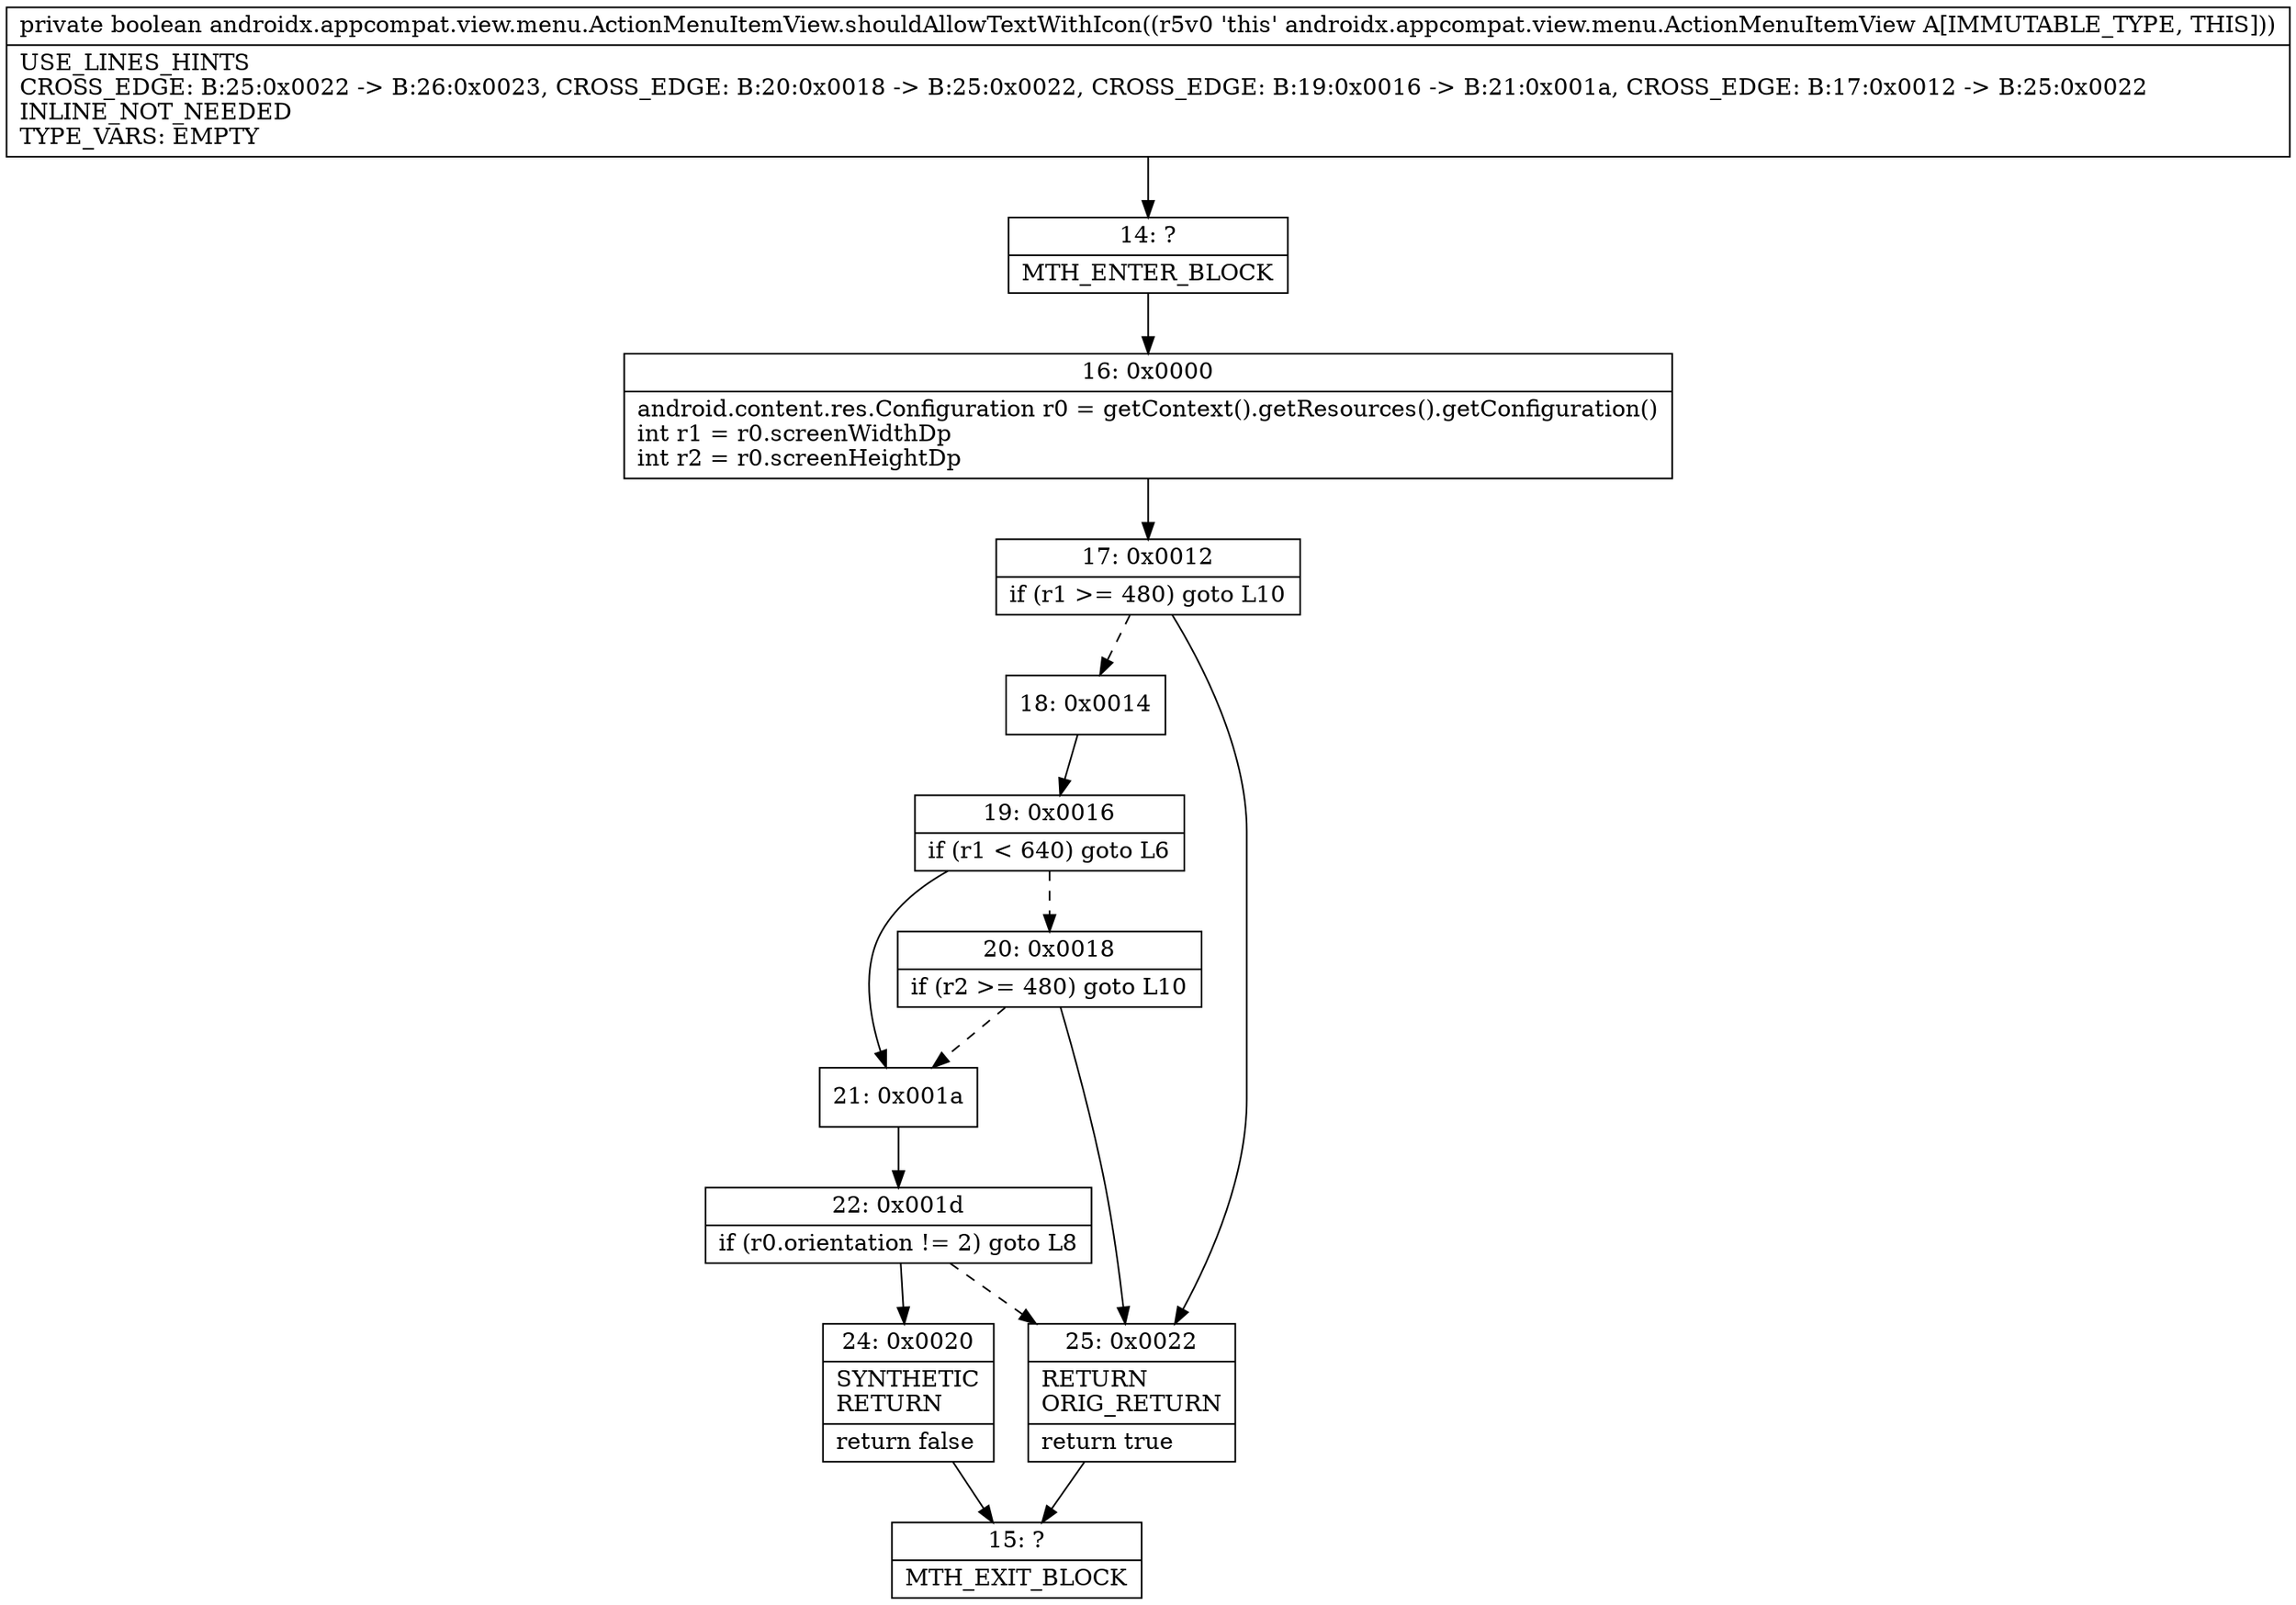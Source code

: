 digraph "CFG forandroidx.appcompat.view.menu.ActionMenuItemView.shouldAllowTextWithIcon()Z" {
Node_14 [shape=record,label="{14\:\ ?|MTH_ENTER_BLOCK\l}"];
Node_16 [shape=record,label="{16\:\ 0x0000|android.content.res.Configuration r0 = getContext().getResources().getConfiguration()\lint r1 = r0.screenWidthDp\lint r2 = r0.screenHeightDp\l}"];
Node_17 [shape=record,label="{17\:\ 0x0012|if (r1 \>= 480) goto L10\l}"];
Node_18 [shape=record,label="{18\:\ 0x0014}"];
Node_19 [shape=record,label="{19\:\ 0x0016|if (r1 \< 640) goto L6\l}"];
Node_20 [shape=record,label="{20\:\ 0x0018|if (r2 \>= 480) goto L10\l}"];
Node_21 [shape=record,label="{21\:\ 0x001a}"];
Node_22 [shape=record,label="{22\:\ 0x001d|if (r0.orientation != 2) goto L8\l}"];
Node_24 [shape=record,label="{24\:\ 0x0020|SYNTHETIC\lRETURN\l|return false\l}"];
Node_15 [shape=record,label="{15\:\ ?|MTH_EXIT_BLOCK\l}"];
Node_25 [shape=record,label="{25\:\ 0x0022|RETURN\lORIG_RETURN\l|return true\l}"];
MethodNode[shape=record,label="{private boolean androidx.appcompat.view.menu.ActionMenuItemView.shouldAllowTextWithIcon((r5v0 'this' androidx.appcompat.view.menu.ActionMenuItemView A[IMMUTABLE_TYPE, THIS]))  | USE_LINES_HINTS\lCROSS_EDGE: B:25:0x0022 \-\> B:26:0x0023, CROSS_EDGE: B:20:0x0018 \-\> B:25:0x0022, CROSS_EDGE: B:19:0x0016 \-\> B:21:0x001a, CROSS_EDGE: B:17:0x0012 \-\> B:25:0x0022\lINLINE_NOT_NEEDED\lTYPE_VARS: EMPTY\l}"];
MethodNode -> Node_14;Node_14 -> Node_16;
Node_16 -> Node_17;
Node_17 -> Node_18[style=dashed];
Node_17 -> Node_25;
Node_18 -> Node_19;
Node_19 -> Node_20[style=dashed];
Node_19 -> Node_21;
Node_20 -> Node_21[style=dashed];
Node_20 -> Node_25;
Node_21 -> Node_22;
Node_22 -> Node_24;
Node_22 -> Node_25[style=dashed];
Node_24 -> Node_15;
Node_25 -> Node_15;
}

